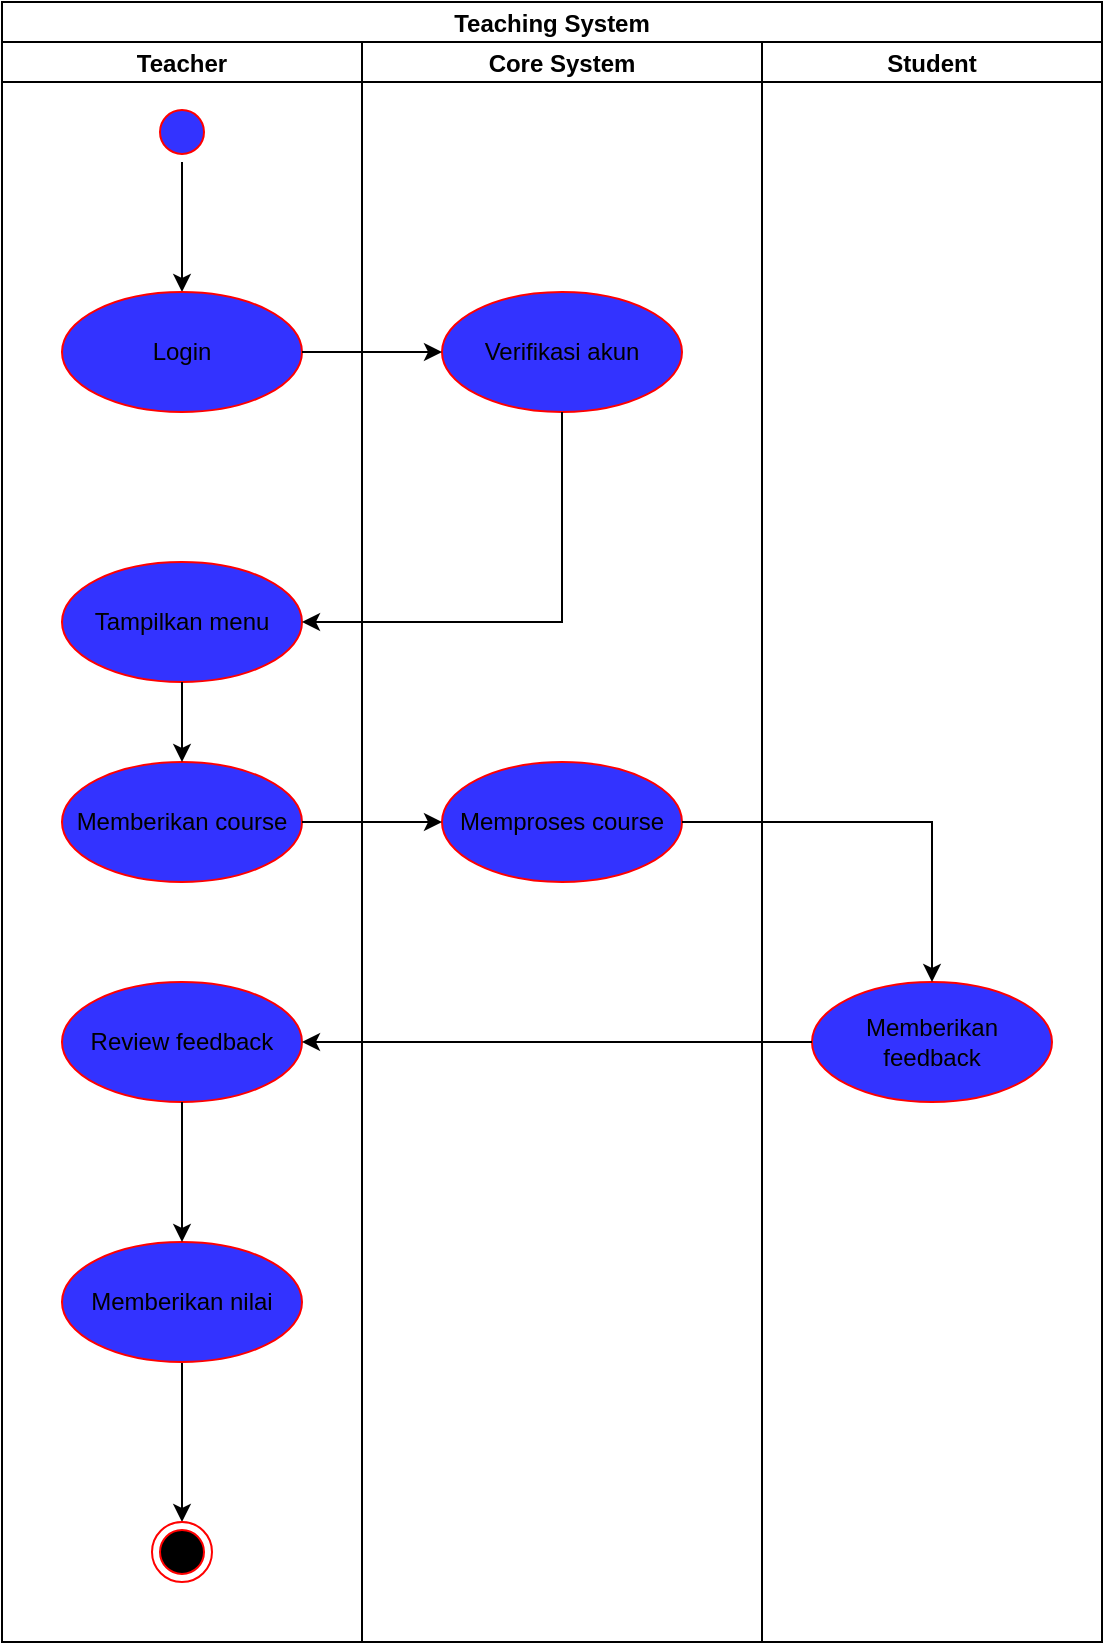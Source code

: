 <mxfile version="14.8.1" type="github">
  <diagram id="19WhXKONC-OqO6uyHztn" name="Page-1">
    <mxGraphModel dx="868" dy="515" grid="1" gridSize="10" guides="1" tooltips="1" connect="1" arrows="1" fold="1" page="1" pageScale="1" pageWidth="1100" pageHeight="1700" math="0" shadow="0">
      <root>
        <mxCell id="0" />
        <mxCell id="1" parent="0" />
        <mxCell id="-n3JT8xs_y32vfmvB7lT-1" value="Teaching System" style="swimlane;childLayout=stackLayout;resizeParent=1;resizeParentMax=0;startSize=20;" parent="1" vertex="1">
          <mxGeometry x="260" y="20" width="550" height="820" as="geometry" />
        </mxCell>
        <mxCell id="-n3JT8xs_y32vfmvB7lT-2" value="Teacher" style="swimlane;startSize=20;" parent="-n3JT8xs_y32vfmvB7lT-1" vertex="1">
          <mxGeometry y="20" width="180" height="800" as="geometry" />
        </mxCell>
        <mxCell id="yrBjrWcVxZzmMX7ZwHTp-6" value="" style="edgeStyle=orthogonalEdgeStyle;rounded=0;orthogonalLoop=1;jettySize=auto;html=1;" parent="-n3JT8xs_y32vfmvB7lT-2" source="yrBjrWcVxZzmMX7ZwHTp-1" target="yrBjrWcVxZzmMX7ZwHTp-5" edge="1">
          <mxGeometry relative="1" as="geometry" />
        </mxCell>
        <mxCell id="yrBjrWcVxZzmMX7ZwHTp-1" value="" style="ellipse;html=1;shape=startState;strokeColor=#ff0000;fillColor=#3333FF;" parent="-n3JT8xs_y32vfmvB7lT-2" vertex="1">
          <mxGeometry x="75" y="30" width="30" height="30" as="geometry" />
        </mxCell>
        <mxCell id="yrBjrWcVxZzmMX7ZwHTp-5" value="Login" style="ellipse;whiteSpace=wrap;html=1;strokeColor=#ff0000;fillColor=#3333FF;" parent="-n3JT8xs_y32vfmvB7lT-2" vertex="1">
          <mxGeometry x="30" y="125" width="120" height="60" as="geometry" />
        </mxCell>
        <mxCell id="yrBjrWcVxZzmMX7ZwHTp-9" value="Tampilkan menu" style="ellipse;whiteSpace=wrap;html=1;strokeColor=#ff0000;fillColor=#3333FF;" parent="-n3JT8xs_y32vfmvB7lT-2" vertex="1">
          <mxGeometry x="30" y="260" width="120" height="60" as="geometry" />
        </mxCell>
        <mxCell id="yrBjrWcVxZzmMX7ZwHTp-20" value="Review feedback" style="ellipse;whiteSpace=wrap;html=1;strokeColor=#ff0000;fillColor=#3333FF;" parent="-n3JT8xs_y32vfmvB7lT-2" vertex="1">
          <mxGeometry x="30" y="470" width="120" height="60" as="geometry" />
        </mxCell>
        <mxCell id="yrBjrWcVxZzmMX7ZwHTp-11" value="Memberikan course" style="ellipse;whiteSpace=wrap;html=1;strokeColor=#ff0000;fillColor=#3333FF;" parent="-n3JT8xs_y32vfmvB7lT-2" vertex="1">
          <mxGeometry x="30" y="360" width="120" height="60" as="geometry" />
        </mxCell>
        <mxCell id="yrBjrWcVxZzmMX7ZwHTp-12" value="" style="edgeStyle=orthogonalEdgeStyle;rounded=0;orthogonalLoop=1;jettySize=auto;html=1;" parent="-n3JT8xs_y32vfmvB7lT-2" source="yrBjrWcVxZzmMX7ZwHTp-9" target="yrBjrWcVxZzmMX7ZwHTp-11" edge="1">
          <mxGeometry relative="1" as="geometry">
            <Array as="points">
              <mxPoint x="90" y="360" />
            </Array>
          </mxGeometry>
        </mxCell>
        <mxCell id="yrBjrWcVxZzmMX7ZwHTp-26" value="" style="edgeStyle=orthogonalEdgeStyle;rounded=0;orthogonalLoop=1;jettySize=auto;html=1;" parent="-n3JT8xs_y32vfmvB7lT-2" source="yrBjrWcVxZzmMX7ZwHTp-22" edge="1">
          <mxGeometry relative="1" as="geometry">
            <mxPoint x="90" y="740" as="targetPoint" />
          </mxGeometry>
        </mxCell>
        <mxCell id="yrBjrWcVxZzmMX7ZwHTp-22" value="Memberikan nilai" style="ellipse;whiteSpace=wrap;html=1;strokeColor=#ff0000;fillColor=#3333FF;" parent="-n3JT8xs_y32vfmvB7lT-2" vertex="1">
          <mxGeometry x="30" y="600" width="120" height="60" as="geometry" />
        </mxCell>
        <mxCell id="yrBjrWcVxZzmMX7ZwHTp-23" value="" style="edgeStyle=orthogonalEdgeStyle;rounded=0;orthogonalLoop=1;jettySize=auto;html=1;" parent="-n3JT8xs_y32vfmvB7lT-2" source="yrBjrWcVxZzmMX7ZwHTp-20" target="yrBjrWcVxZzmMX7ZwHTp-22" edge="1">
          <mxGeometry relative="1" as="geometry">
            <Array as="points">
              <mxPoint x="90" y="630" />
            </Array>
          </mxGeometry>
        </mxCell>
        <mxCell id="yrBjrWcVxZzmMX7ZwHTp-27" value="" style="ellipse;html=1;shape=endState;fillColor=#000000;strokeColor=#ff0000;" parent="-n3JT8xs_y32vfmvB7lT-2" vertex="1">
          <mxGeometry x="75" y="740" width="30" height="30" as="geometry" />
        </mxCell>
        <mxCell id="-n3JT8xs_y32vfmvB7lT-3" value="Core System" style="swimlane;startSize=20;" parent="-n3JT8xs_y32vfmvB7lT-1" vertex="1">
          <mxGeometry x="180" y="20" width="200" height="800" as="geometry" />
        </mxCell>
        <mxCell id="yrBjrWcVxZzmMX7ZwHTp-7" value="Verifikasi akun" style="ellipse;whiteSpace=wrap;html=1;strokeColor=#ff0000;fillColor=#3333FF;" parent="-n3JT8xs_y32vfmvB7lT-3" vertex="1">
          <mxGeometry x="40" y="125" width="120" height="60" as="geometry" />
        </mxCell>
        <mxCell id="XUvmTbuk2_gbkxKLoFfj-1" value="Memproses course" style="ellipse;whiteSpace=wrap;html=1;strokeColor=#ff0000;fillColor=#3333FF;" vertex="1" parent="-n3JT8xs_y32vfmvB7lT-3">
          <mxGeometry x="40" y="360" width="120" height="60" as="geometry" />
        </mxCell>
        <mxCell id="-n3JT8xs_y32vfmvB7lT-4" value="Student" style="swimlane;startSize=20;" parent="-n3JT8xs_y32vfmvB7lT-1" vertex="1">
          <mxGeometry x="380" y="20" width="170" height="800" as="geometry" />
        </mxCell>
        <mxCell id="yrBjrWcVxZzmMX7ZwHTp-18" value="Memberikan feedback" style="ellipse;whiteSpace=wrap;html=1;strokeColor=#ff0000;fillColor=#3333FF;" parent="-n3JT8xs_y32vfmvB7lT-4" vertex="1">
          <mxGeometry x="25" y="470" width="120" height="60" as="geometry" />
        </mxCell>
        <mxCell id="yrBjrWcVxZzmMX7ZwHTp-8" value="" style="edgeStyle=orthogonalEdgeStyle;rounded=0;orthogonalLoop=1;jettySize=auto;html=1;" parent="-n3JT8xs_y32vfmvB7lT-1" source="yrBjrWcVxZzmMX7ZwHTp-5" target="yrBjrWcVxZzmMX7ZwHTp-7" edge="1">
          <mxGeometry relative="1" as="geometry" />
        </mxCell>
        <mxCell id="yrBjrWcVxZzmMX7ZwHTp-10" value="" style="edgeStyle=orthogonalEdgeStyle;rounded=0;orthogonalLoop=1;jettySize=auto;html=1;" parent="-n3JT8xs_y32vfmvB7lT-1" source="yrBjrWcVxZzmMX7ZwHTp-7" target="yrBjrWcVxZzmMX7ZwHTp-9" edge="1">
          <mxGeometry relative="1" as="geometry">
            <Array as="points">
              <mxPoint x="280" y="310" />
            </Array>
          </mxGeometry>
        </mxCell>
        <mxCell id="yrBjrWcVxZzmMX7ZwHTp-21" value="" style="edgeStyle=orthogonalEdgeStyle;rounded=0;orthogonalLoop=1;jettySize=auto;html=1;" parent="-n3JT8xs_y32vfmvB7lT-1" source="yrBjrWcVxZzmMX7ZwHTp-18" target="yrBjrWcVxZzmMX7ZwHTp-20" edge="1">
          <mxGeometry relative="1" as="geometry" />
        </mxCell>
        <mxCell id="XUvmTbuk2_gbkxKLoFfj-2" value="" style="edgeStyle=orthogonalEdgeStyle;rounded=0;orthogonalLoop=1;jettySize=auto;html=1;" edge="1" parent="-n3JT8xs_y32vfmvB7lT-1" source="yrBjrWcVxZzmMX7ZwHTp-11" target="XUvmTbuk2_gbkxKLoFfj-1">
          <mxGeometry relative="1" as="geometry" />
        </mxCell>
        <mxCell id="XUvmTbuk2_gbkxKLoFfj-3" style="edgeStyle=orthogonalEdgeStyle;rounded=0;orthogonalLoop=1;jettySize=auto;html=1;entryX=0.5;entryY=0;entryDx=0;entryDy=0;" edge="1" parent="-n3JT8xs_y32vfmvB7lT-1" source="XUvmTbuk2_gbkxKLoFfj-1" target="yrBjrWcVxZzmMX7ZwHTp-18">
          <mxGeometry relative="1" as="geometry" />
        </mxCell>
      </root>
    </mxGraphModel>
  </diagram>
</mxfile>
